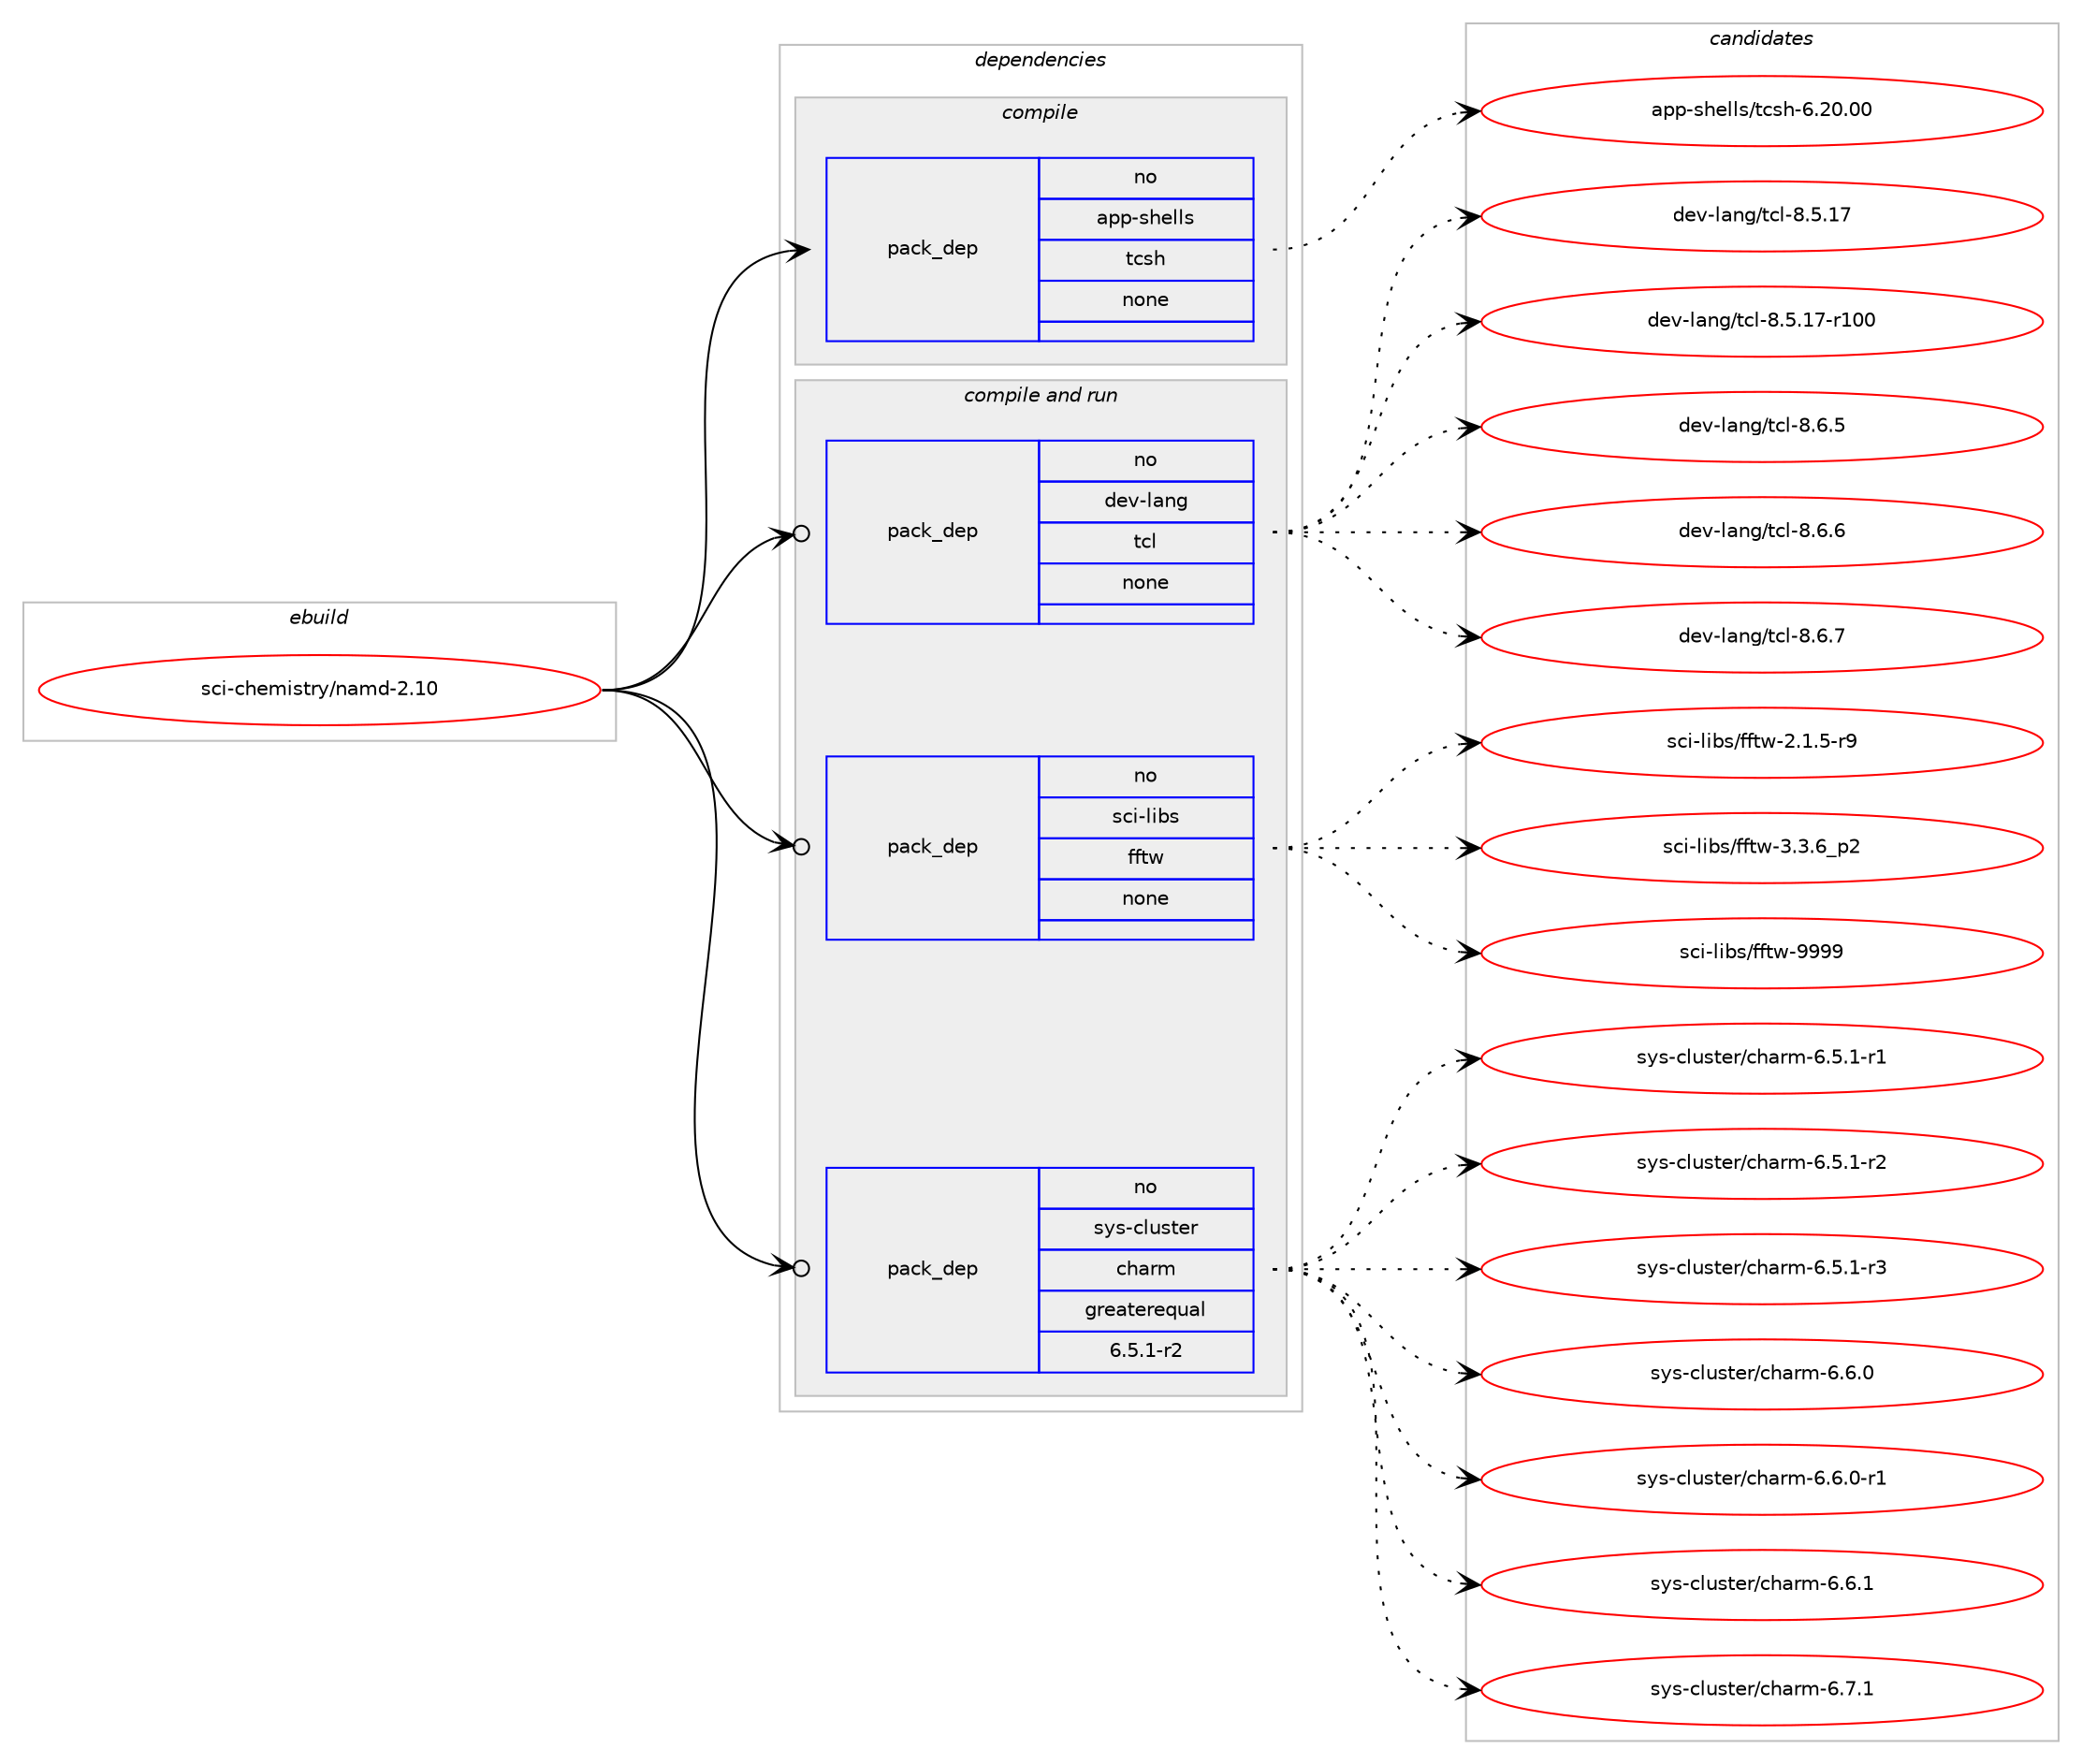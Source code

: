 digraph prolog {

# *************
# Graph options
# *************

newrank=true;
concentrate=true;
compound=true;
graph [rankdir=LR,fontname=Helvetica,fontsize=10,ranksep=1.5];#, ranksep=2.5, nodesep=0.2];
edge  [arrowhead=vee];
node  [fontname=Helvetica,fontsize=10];

# **********
# The ebuild
# **********

subgraph cluster_leftcol {
color=gray;
rank=same;
label=<<i>ebuild</i>>;
id [label="sci-chemistry/namd-2.10", color=red, width=4, href="../sci-chemistry/namd-2.10.svg"];
}

# ****************
# The dependencies
# ****************

subgraph cluster_midcol {
color=gray;
label=<<i>dependencies</i>>;
subgraph cluster_compile {
fillcolor="#eeeeee";
style=filled;
label=<<i>compile</i>>;
subgraph pack329313 {
dependency446769 [label=<<TABLE BORDER="0" CELLBORDER="1" CELLSPACING="0" CELLPADDING="4" WIDTH="220"><TR><TD ROWSPAN="6" CELLPADDING="30">pack_dep</TD></TR><TR><TD WIDTH="110">no</TD></TR><TR><TD>app-shells</TD></TR><TR><TD>tcsh</TD></TR><TR><TD>none</TD></TR><TR><TD></TD></TR></TABLE>>, shape=none, color=blue];
}
id:e -> dependency446769:w [weight=20,style="solid",arrowhead="vee"];
}
subgraph cluster_compileandrun {
fillcolor="#eeeeee";
style=filled;
label=<<i>compile and run</i>>;
subgraph pack329314 {
dependency446770 [label=<<TABLE BORDER="0" CELLBORDER="1" CELLSPACING="0" CELLPADDING="4" WIDTH="220"><TR><TD ROWSPAN="6" CELLPADDING="30">pack_dep</TD></TR><TR><TD WIDTH="110">no</TD></TR><TR><TD>dev-lang</TD></TR><TR><TD>tcl</TD></TR><TR><TD>none</TD></TR><TR><TD></TD></TR></TABLE>>, shape=none, color=blue];
}
id:e -> dependency446770:w [weight=20,style="solid",arrowhead="odotvee"];
subgraph pack329315 {
dependency446771 [label=<<TABLE BORDER="0" CELLBORDER="1" CELLSPACING="0" CELLPADDING="4" WIDTH="220"><TR><TD ROWSPAN="6" CELLPADDING="30">pack_dep</TD></TR><TR><TD WIDTH="110">no</TD></TR><TR><TD>sci-libs</TD></TR><TR><TD>fftw</TD></TR><TR><TD>none</TD></TR><TR><TD></TD></TR></TABLE>>, shape=none, color=blue];
}
id:e -> dependency446771:w [weight=20,style="solid",arrowhead="odotvee"];
subgraph pack329316 {
dependency446772 [label=<<TABLE BORDER="0" CELLBORDER="1" CELLSPACING="0" CELLPADDING="4" WIDTH="220"><TR><TD ROWSPAN="6" CELLPADDING="30">pack_dep</TD></TR><TR><TD WIDTH="110">no</TD></TR><TR><TD>sys-cluster</TD></TR><TR><TD>charm</TD></TR><TR><TD>greaterequal</TD></TR><TR><TD>6.5.1-r2</TD></TR></TABLE>>, shape=none, color=blue];
}
id:e -> dependency446772:w [weight=20,style="solid",arrowhead="odotvee"];
}
subgraph cluster_run {
fillcolor="#eeeeee";
style=filled;
label=<<i>run</i>>;
}
}

# **************
# The candidates
# **************

subgraph cluster_choices {
rank=same;
color=gray;
label=<<i>candidates</i>>;

subgraph choice329313 {
color=black;
nodesep=1;
choice971121124511510410110810811547116991151044554465048464848 [label="app-shells/tcsh-6.20.00", color=red, width=4,href="../app-shells/tcsh-6.20.00.svg"];
dependency446769:e -> choice971121124511510410110810811547116991151044554465048464848:w [style=dotted,weight="100"];
}
subgraph choice329314 {
color=black;
nodesep=1;
choice1001011184510897110103471169910845564653464955 [label="dev-lang/tcl-8.5.17", color=red, width=4,href="../dev-lang/tcl-8.5.17.svg"];
choice100101118451089711010347116991084556465346495545114494848 [label="dev-lang/tcl-8.5.17-r100", color=red, width=4,href="../dev-lang/tcl-8.5.17-r100.svg"];
choice10010111845108971101034711699108455646544653 [label="dev-lang/tcl-8.6.5", color=red, width=4,href="../dev-lang/tcl-8.6.5.svg"];
choice10010111845108971101034711699108455646544654 [label="dev-lang/tcl-8.6.6", color=red, width=4,href="../dev-lang/tcl-8.6.6.svg"];
choice10010111845108971101034711699108455646544655 [label="dev-lang/tcl-8.6.7", color=red, width=4,href="../dev-lang/tcl-8.6.7.svg"];
dependency446770:e -> choice1001011184510897110103471169910845564653464955:w [style=dotted,weight="100"];
dependency446770:e -> choice100101118451089711010347116991084556465346495545114494848:w [style=dotted,weight="100"];
dependency446770:e -> choice10010111845108971101034711699108455646544653:w [style=dotted,weight="100"];
dependency446770:e -> choice10010111845108971101034711699108455646544654:w [style=dotted,weight="100"];
dependency446770:e -> choice10010111845108971101034711699108455646544655:w [style=dotted,weight="100"];
}
subgraph choice329315 {
color=black;
nodesep=1;
choice115991054510810598115471021021161194550464946534511457 [label="sci-libs/fftw-2.1.5-r9", color=red, width=4,href="../sci-libs/fftw-2.1.5-r9.svg"];
choice115991054510810598115471021021161194551465146549511250 [label="sci-libs/fftw-3.3.6_p2", color=red, width=4,href="../sci-libs/fftw-3.3.6_p2.svg"];
choice115991054510810598115471021021161194557575757 [label="sci-libs/fftw-9999", color=red, width=4,href="../sci-libs/fftw-9999.svg"];
dependency446771:e -> choice115991054510810598115471021021161194550464946534511457:w [style=dotted,weight="100"];
dependency446771:e -> choice115991054510810598115471021021161194551465146549511250:w [style=dotted,weight="100"];
dependency446771:e -> choice115991054510810598115471021021161194557575757:w [style=dotted,weight="100"];
}
subgraph choice329316 {
color=black;
nodesep=1;
choice11512111545991081171151161011144799104971141094554465346494511449 [label="sys-cluster/charm-6.5.1-r1", color=red, width=4,href="../sys-cluster/charm-6.5.1-r1.svg"];
choice11512111545991081171151161011144799104971141094554465346494511450 [label="sys-cluster/charm-6.5.1-r2", color=red, width=4,href="../sys-cluster/charm-6.5.1-r2.svg"];
choice11512111545991081171151161011144799104971141094554465346494511451 [label="sys-cluster/charm-6.5.1-r3", color=red, width=4,href="../sys-cluster/charm-6.5.1-r3.svg"];
choice1151211154599108117115116101114479910497114109455446544648 [label="sys-cluster/charm-6.6.0", color=red, width=4,href="../sys-cluster/charm-6.6.0.svg"];
choice11512111545991081171151161011144799104971141094554465446484511449 [label="sys-cluster/charm-6.6.0-r1", color=red, width=4,href="../sys-cluster/charm-6.6.0-r1.svg"];
choice1151211154599108117115116101114479910497114109455446544649 [label="sys-cluster/charm-6.6.1", color=red, width=4,href="../sys-cluster/charm-6.6.1.svg"];
choice1151211154599108117115116101114479910497114109455446554649 [label="sys-cluster/charm-6.7.1", color=red, width=4,href="../sys-cluster/charm-6.7.1.svg"];
dependency446772:e -> choice11512111545991081171151161011144799104971141094554465346494511449:w [style=dotted,weight="100"];
dependency446772:e -> choice11512111545991081171151161011144799104971141094554465346494511450:w [style=dotted,weight="100"];
dependency446772:e -> choice11512111545991081171151161011144799104971141094554465346494511451:w [style=dotted,weight="100"];
dependency446772:e -> choice1151211154599108117115116101114479910497114109455446544648:w [style=dotted,weight="100"];
dependency446772:e -> choice11512111545991081171151161011144799104971141094554465446484511449:w [style=dotted,weight="100"];
dependency446772:e -> choice1151211154599108117115116101114479910497114109455446544649:w [style=dotted,weight="100"];
dependency446772:e -> choice1151211154599108117115116101114479910497114109455446554649:w [style=dotted,weight="100"];
}
}

}
